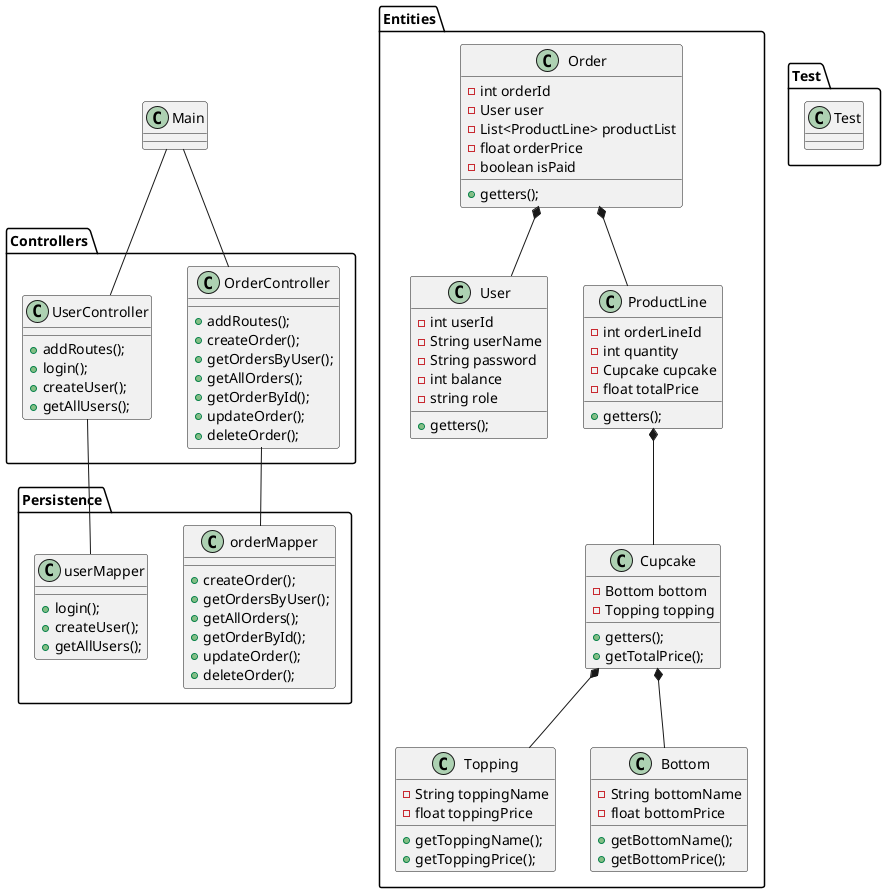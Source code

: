 @startuml


    class Main {
    }

package "Entities" {
    class Cupcake {
    - Bottom bottom
    - Topping topping
    + getters();
    + getTotalPrice();
    }

    class Topping {
    - String toppingName
    - float toppingPrice
    + getToppingName();
    + getToppingPrice();
    }

    class Bottom {
    - String bottomName
    - float bottomPrice
    + getBottomName();
    + getBottomPrice();
    }

    class User {
    - int userId
    - String userName
    - String password
    - int balance
    - string role
    + getters();
    }
    class ProductLine {
    - int orderLineId
    - int quantity
    - Cupcake cupcake
    - float totalPrice
    + getters();
    }

    class Order {
    - int orderId
    - User user
    - List<ProductLine> productList
    - float orderPrice
    - boolean isPaid
    + getters();
    }
}
Cupcake *-- Topping
Cupcake *-- Bottom

package "Persistence" {
    class orderMapper {
    + createOrder();
    + getOrdersByUser();
    + getAllOrders();
    + getOrderById();
    + updateOrder();
    + deleteOrder();
    }
class userMapper {
    + login();
    + createUser();
    + getAllUsers();
    }
}
Order *-- ProductLine
Order *-- User
ProductLine *-- Cupcake

package "Controllers" {
    class UserController {
    + addRoutes();
    + login();
    + createUser();
    + getAllUsers();
    }

    class OrderController {
    + addRoutes();
    + createOrder();
    + getOrdersByUser();
    + getAllOrders();
    + getOrderById();
    + updateOrder();
    + deleteOrder();
    }
}
package "Test" {
    class Test {
    }
}
Main -- UserController
Main -- OrderController
UserController -- userMapper
OrderController -- orderMapper

@enduml
implements ..|>
extends <|-- (is-a)
composition *-- (must-have)
Aggregation o-- (can-have)
Associering <--